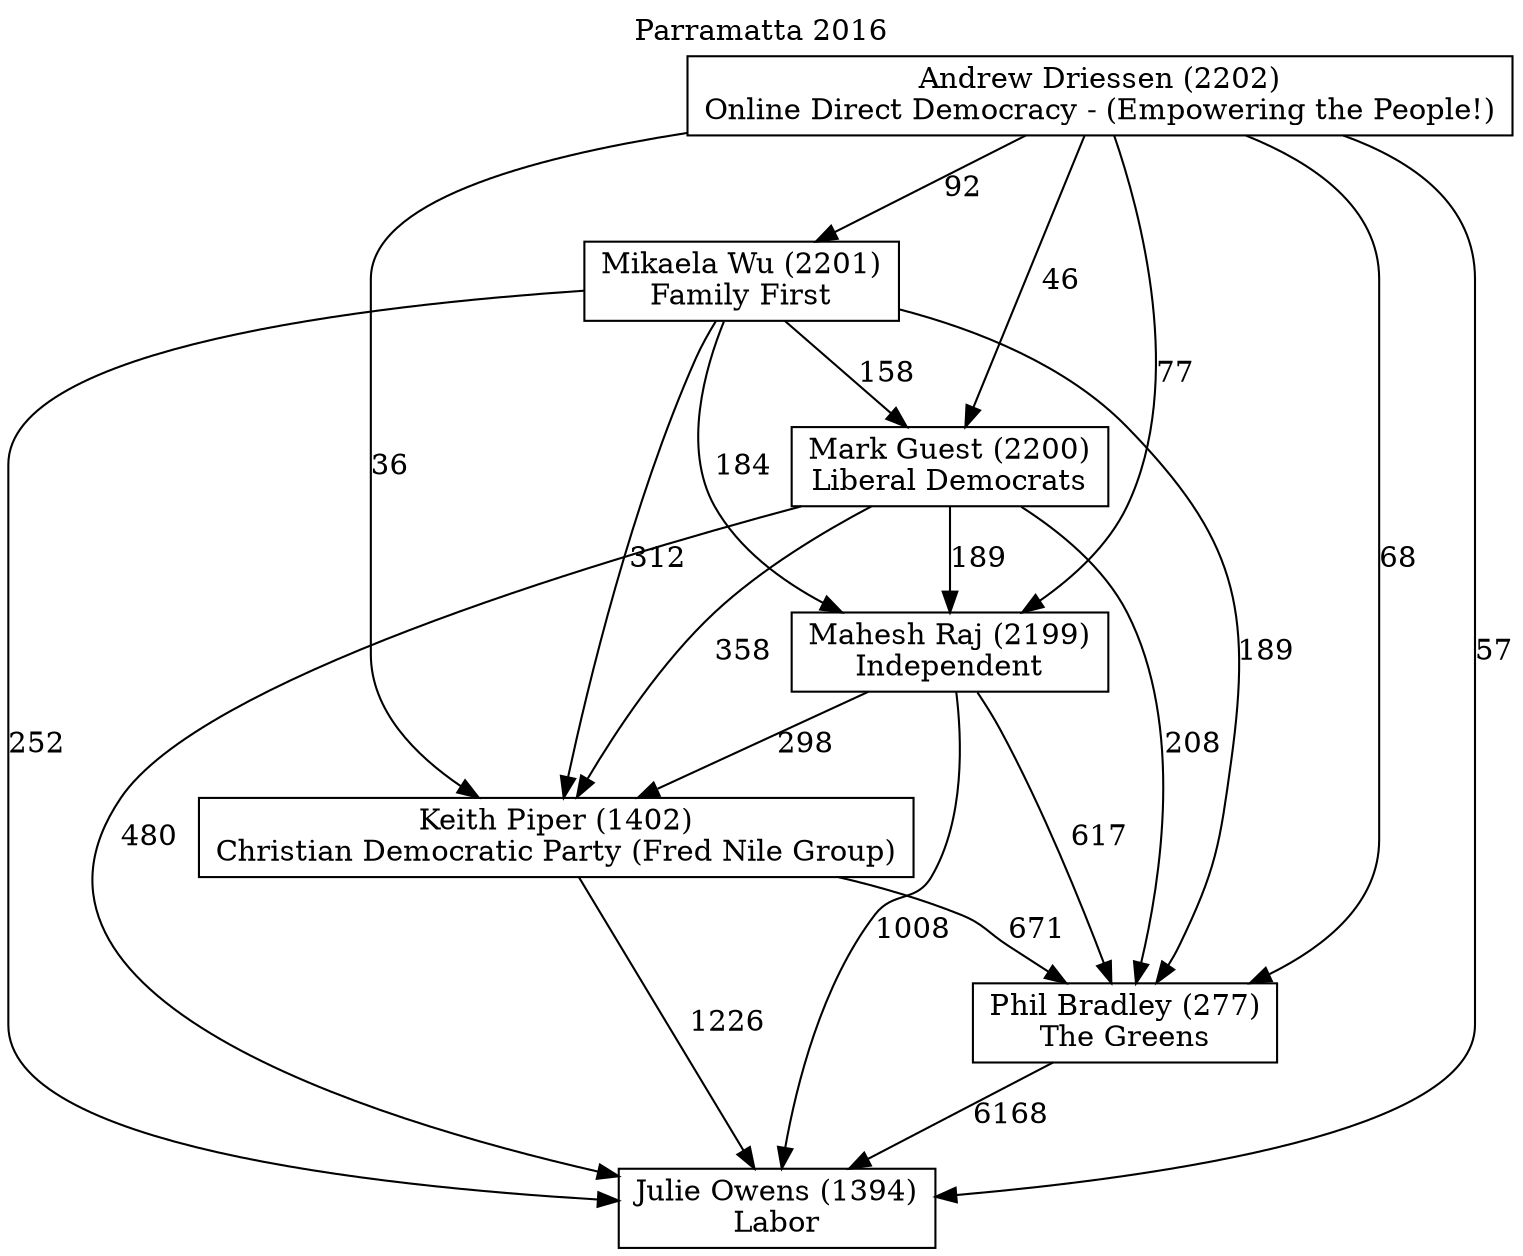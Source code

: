 // House preference flow
digraph "Julie Owens (1394)_Parramatta_2016" {
	graph [label="Parramatta 2016" labelloc=t mclimit=10]
	node [shape=box]
	"Mikaela Wu (2201)" [label="Mikaela Wu (2201)
Family First"]
	"Phil Bradley (277)" [label="Phil Bradley (277)
The Greens"]
	"Andrew Driessen (2202)" [label="Andrew Driessen (2202)
Online Direct Democracy - (Empowering the People!)"]
	"Keith Piper (1402)" [label="Keith Piper (1402)
Christian Democratic Party (Fred Nile Group)"]
	"Mark Guest (2200)" [label="Mark Guest (2200)
Liberal Democrats"]
	"Mahesh Raj (2199)" [label="Mahesh Raj (2199)
Independent"]
	"Julie Owens (1394)" [label="Julie Owens (1394)
Labor"]
	"Mikaela Wu (2201)" -> "Keith Piper (1402)" [label=312]
	"Phil Bradley (277)" -> "Julie Owens (1394)" [label=6168]
	"Andrew Driessen (2202)" -> "Keith Piper (1402)" [label=36]
	"Keith Piper (1402)" -> "Phil Bradley (277)" [label=671]
	"Andrew Driessen (2202)" -> "Mikaela Wu (2201)" [label=92]
	"Mahesh Raj (2199)" -> "Julie Owens (1394)" [label=1008]
	"Mikaela Wu (2201)" -> "Mahesh Raj (2199)" [label=184]
	"Mark Guest (2200)" -> "Julie Owens (1394)" [label=480]
	"Andrew Driessen (2202)" -> "Julie Owens (1394)" [label=57]
	"Andrew Driessen (2202)" -> "Mahesh Raj (2199)" [label=77]
	"Mark Guest (2200)" -> "Mahesh Raj (2199)" [label=189]
	"Mahesh Raj (2199)" -> "Keith Piper (1402)" [label=298]
	"Andrew Driessen (2202)" -> "Mark Guest (2200)" [label=46]
	"Mikaela Wu (2201)" -> "Phil Bradley (277)" [label=189]
	"Keith Piper (1402)" -> "Julie Owens (1394)" [label=1226]
	"Mikaela Wu (2201)" -> "Julie Owens (1394)" [label=252]
	"Mikaela Wu (2201)" -> "Mark Guest (2200)" [label=158]
	"Mark Guest (2200)" -> "Phil Bradley (277)" [label=208]
	"Andrew Driessen (2202)" -> "Phil Bradley (277)" [label=68]
	"Mahesh Raj (2199)" -> "Phil Bradley (277)" [label=617]
	"Mark Guest (2200)" -> "Keith Piper (1402)" [label=358]
}
